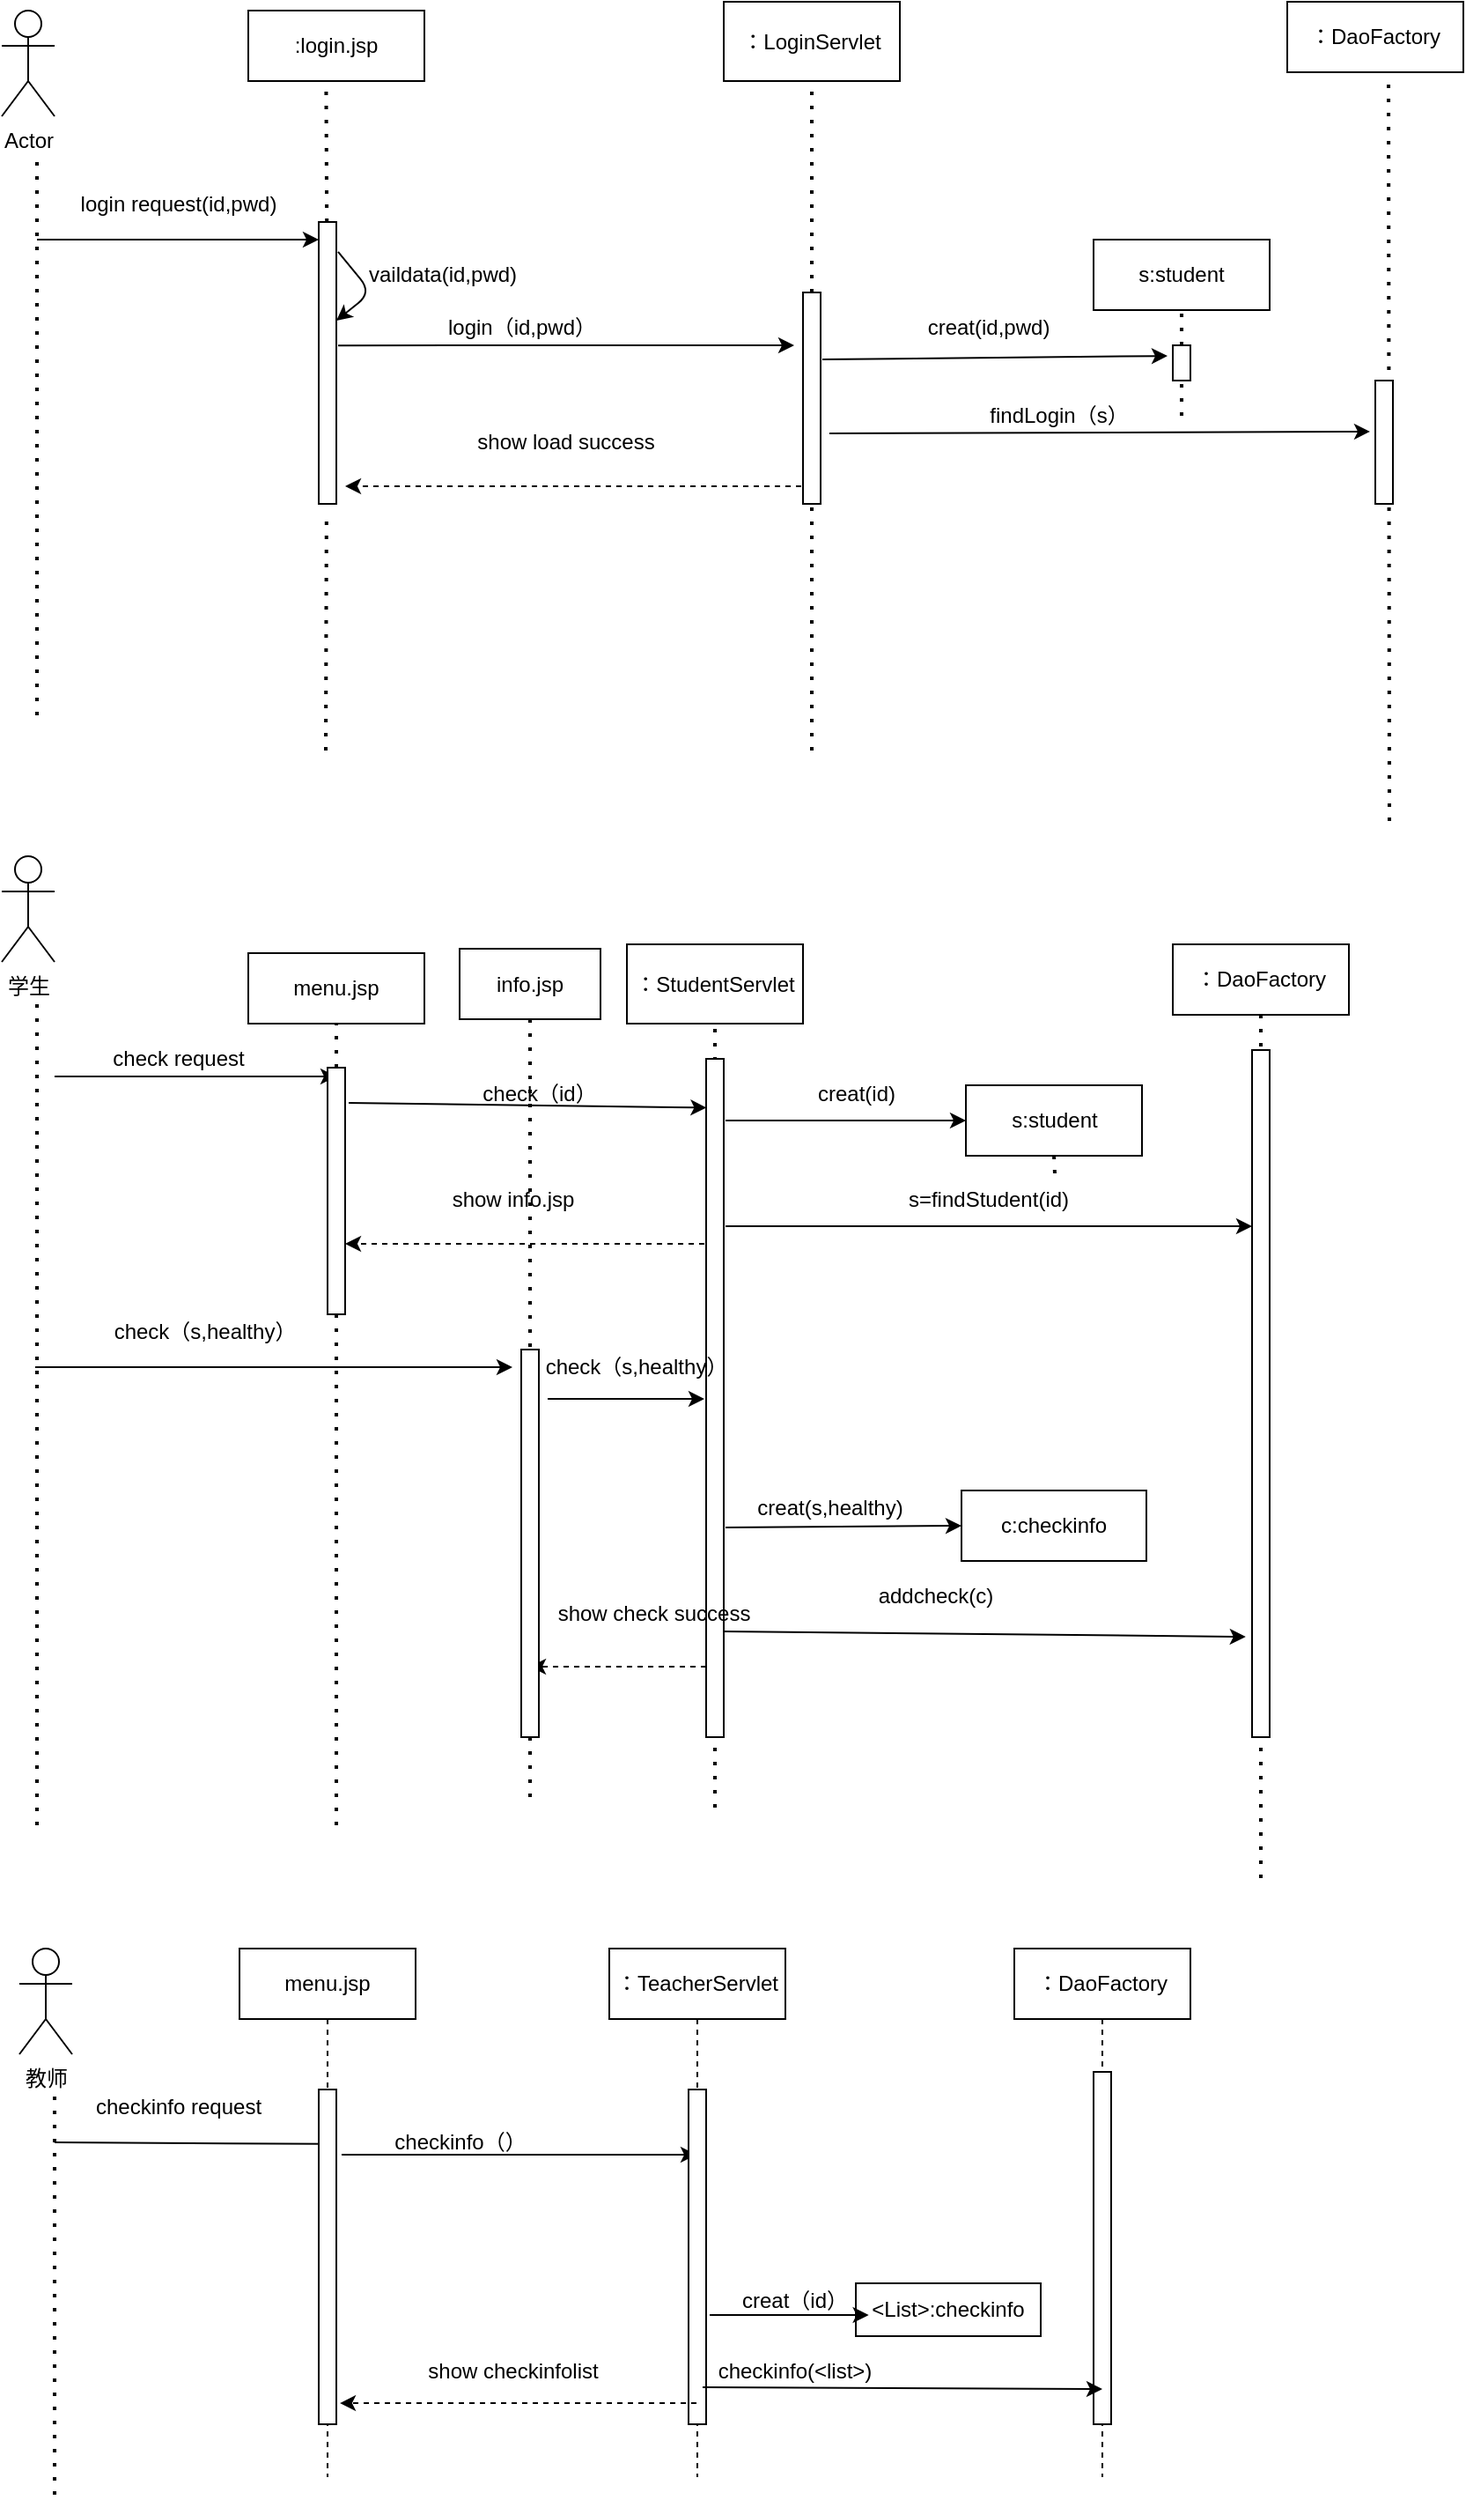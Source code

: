 <mxfile version="14.2.7" type="github"><diagram name="Page-1" id="9361dd3d-8414-5efd-6122-117bd74ce7a7"><mxGraphModel dx="2062" dy="832" grid="1" gridSize="10" guides="1" tooltips="1" connect="1" arrows="1" fold="1" page="0" pageScale="1.5" pageWidth="826" pageHeight="1169" background="#ffffff" math="0" shadow="0"><root><mxCell id="0"/><mxCell id="1" parent="0"/><mxCell id="mQt6qqOViQYC4M6WfHK7-89" value="Actor" style="shape=umlActor;verticalLabelPosition=bottom;verticalAlign=top;html=1;outlineConnect=0;" parent="1" vertex="1"><mxGeometry x="-60" y="110" width="30" height="60" as="geometry"/></mxCell><mxCell id="mQt6qqOViQYC4M6WfHK7-90" value=":login.jsp" style="rounded=0;whiteSpace=wrap;html=1;" parent="1" vertex="1"><mxGeometry x="80" y="110" width="100" height="40" as="geometry"/></mxCell><mxCell id="mQt6qqOViQYC4M6WfHK7-91" value="：LoginServlet" style="rounded=0;whiteSpace=wrap;html=1;" parent="1" vertex="1"><mxGeometry x="350" y="105" width="100" height="45" as="geometry"/></mxCell><mxCell id="mQt6qqOViQYC4M6WfHK7-93" value="：DaoFactory" style="rounded=0;whiteSpace=wrap;html=1;" parent="1" vertex="1"><mxGeometry x="670" y="105" width="100" height="40" as="geometry"/></mxCell><mxCell id="mQt6qqOViQYC4M6WfHK7-94" value="" style="endArrow=none;dashed=1;html=1;dashPattern=1 3;strokeWidth=2;" parent="1" edge="1"><mxGeometry width="50" height="50" relative="1" as="geometry"><mxPoint x="-40" y="510" as="sourcePoint"/><mxPoint x="-40" y="190" as="targetPoint"/></mxGeometry></mxCell><mxCell id="mQt6qqOViQYC4M6WfHK7-96" value="" style="endArrow=none;dashed=1;html=1;dashPattern=1 3;strokeWidth=2;entryX=0.442;entryY=1.05;entryDx=0;entryDy=0;entryPerimeter=0;" parent="1" source="mQt6qqOViQYC4M6WfHK7-123" target="mQt6qqOViQYC4M6WfHK7-90" edge="1"><mxGeometry width="50" height="50" relative="1" as="geometry"><mxPoint x="120" y="790" as="sourcePoint"/><mxPoint x="520" y="390" as="targetPoint"/></mxGeometry></mxCell><mxCell id="mQt6qqOViQYC4M6WfHK7-97" value="" style="endArrow=none;dashed=1;html=1;dashPattern=1 3;strokeWidth=2;entryX=0.5;entryY=1;entryDx=0;entryDy=0;" parent="1" source="mQt6qqOViQYC4M6WfHK7-126" target="mQt6qqOViQYC4M6WfHK7-91" edge="1"><mxGeometry width="50" height="50" relative="1" as="geometry"><mxPoint x="400" y="790" as="sourcePoint"/><mxPoint x="520" y="390" as="targetPoint"/></mxGeometry></mxCell><mxCell id="mQt6qqOViQYC4M6WfHK7-99" value="" style="endArrow=none;dashed=1;html=1;dashPattern=1 3;strokeWidth=2;entryX=0.575;entryY=1.083;entryDx=0;entryDy=0;entryPerimeter=0;" parent="1" target="mQt6qqOViQYC4M6WfHK7-93" edge="1"><mxGeometry width="50" height="50" relative="1" as="geometry"><mxPoint x="728" y="570" as="sourcePoint"/><mxPoint x="520" y="390" as="targetPoint"/></mxGeometry></mxCell><mxCell id="mQt6qqOViQYC4M6WfHK7-100" value="" style="endArrow=classic;html=1;" parent="1" edge="1"><mxGeometry width="50" height="50" relative="1" as="geometry"><mxPoint x="-40" y="240" as="sourcePoint"/><mxPoint x="120" y="240" as="targetPoint"/></mxGeometry></mxCell><mxCell id="mQt6qqOViQYC4M6WfHK7-101" value="login request(id,pwd)" style="text;html=1;align=center;verticalAlign=middle;resizable=0;points=[];autosize=1;" parent="1" vertex="1"><mxGeometry x="-25" y="210" width="130" height="20" as="geometry"/></mxCell><mxCell id="mQt6qqOViQYC4M6WfHK7-102" value="" style="endArrow=classic;html=1;entryX=1;entryY=0.35;entryDx=0;entryDy=0;entryPerimeter=0;exitX=1.1;exitY=0.106;exitDx=0;exitDy=0;exitPerimeter=0;" parent="1" source="mQt6qqOViQYC4M6WfHK7-123" target="mQt6qqOViQYC4M6WfHK7-123" edge="1"><mxGeometry width="50" height="50" relative="1" as="geometry"><mxPoint x="125" y="250" as="sourcePoint"/><mxPoint x="405" y="250" as="targetPoint"/><Array as="points"><mxPoint x="150" y="270"/></Array></mxGeometry></mxCell><mxCell id="mQt6qqOViQYC4M6WfHK7-106" value="" style="endArrow=classic;html=1;exitX=1.1;exitY=0.317;exitDx=0;exitDy=0;exitPerimeter=0;entryX=0.2;entryY=0.178;entryDx=0;entryDy=0;entryPerimeter=0;" parent="1" source="mQt6qqOViQYC4M6WfHK7-126" edge="1"><mxGeometry width="50" height="50" relative="1" as="geometry"><mxPoint x="400" y="300" as="sourcePoint"/><mxPoint x="602" y="306.02" as="targetPoint"/></mxGeometry></mxCell><mxCell id="mQt6qqOViQYC4M6WfHK7-108" value="creat(id,pwd)" style="text;html=1;align=center;verticalAlign=middle;resizable=0;points=[];autosize=1;" parent="1" vertex="1"><mxGeometry x="460" y="280" width="80" height="20" as="geometry"/></mxCell><mxCell id="mQt6qqOViQYC4M6WfHK7-110" value="" style="endArrow=classic;html=1;dashed=1;" parent="1" edge="1"><mxGeometry width="50" height="50" relative="1" as="geometry"><mxPoint x="400" y="380" as="sourcePoint"/><mxPoint x="135" y="380" as="targetPoint"/></mxGeometry></mxCell><mxCell id="mQt6qqOViQYC4M6WfHK7-112" value="show load success" style="text;html=1;align=center;verticalAlign=middle;resizable=0;points=[];autosize=1;" parent="1" vertex="1"><mxGeometry x="200" y="345" width="120" height="20" as="geometry"/></mxCell><mxCell id="mQt6qqOViQYC4M6WfHK7-113" value="" style="endArrow=classic;html=1;" parent="1" edge="1"><mxGeometry width="50" height="50" relative="1" as="geometry"><mxPoint x="-30" y="715" as="sourcePoint"/><mxPoint x="130" y="715" as="targetPoint"/></mxGeometry></mxCell><mxCell id="mQt6qqOViQYC4M6WfHK7-114" value="check request" style="text;html=1;align=center;verticalAlign=middle;resizable=0;points=[];autosize=1;" parent="1" vertex="1"><mxGeometry x="-5" y="695" width="90" height="20" as="geometry"/></mxCell><mxCell id="mQt6qqOViQYC4M6WfHK7-121" value="" style="endArrow=classic;html=1;dashed=1;" parent="1" edge="1"><mxGeometry width="50" height="50" relative="1" as="geometry"><mxPoint x="345" y="810" as="sourcePoint"/><mxPoint x="135" y="810" as="targetPoint"/></mxGeometry></mxCell><mxCell id="mQt6qqOViQYC4M6WfHK7-122" value="show info.jsp" style="text;html=1;align=center;verticalAlign=middle;resizable=0;points=[];autosize=1;" parent="1" vertex="1"><mxGeometry x="190" y="775" width="80" height="20" as="geometry"/></mxCell><mxCell id="mQt6qqOViQYC4M6WfHK7-123" value="" style="rounded=0;whiteSpace=wrap;html=1;" parent="1" vertex="1"><mxGeometry x="120" y="230" width="10" height="160" as="geometry"/></mxCell><mxCell id="mQt6qqOViQYC4M6WfHK7-124" value="" style="endArrow=none;dashed=1;html=1;dashPattern=1 3;strokeWidth=2;entryX=0.442;entryY=1.05;entryDx=0;entryDy=0;entryPerimeter=0;" parent="1" target="mQt6qqOViQYC4M6WfHK7-123" edge="1"><mxGeometry width="50" height="50" relative="1" as="geometry"><mxPoint x="124" y="530" as="sourcePoint"/><mxPoint x="123.04" y="173" as="targetPoint"/></mxGeometry></mxCell><mxCell id="mQt6qqOViQYC4M6WfHK7-126" value="" style="rounded=0;whiteSpace=wrap;html=1;" parent="1" vertex="1"><mxGeometry x="395" y="270" width="10" height="120" as="geometry"/></mxCell><mxCell id="mQt6qqOViQYC4M6WfHK7-127" value="" style="endArrow=none;dashed=1;html=1;dashPattern=1 3;strokeWidth=2;entryX=0.5;entryY=1;entryDx=0;entryDy=0;" parent="1" target="mQt6qqOViQYC4M6WfHK7-126" edge="1"><mxGeometry width="50" height="50" relative="1" as="geometry"><mxPoint x="400" y="530" as="sourcePoint"/><mxPoint x="400" y="155" as="targetPoint"/></mxGeometry></mxCell><mxCell id="sYo3G2CRYCBXgcYGtEB9-1" value="vaildata(id,pwd)" style="text;html=1;align=center;verticalAlign=middle;resizable=0;points=[];autosize=1;" parent="1" vertex="1"><mxGeometry x="140" y="250" width="100" height="20" as="geometry"/></mxCell><mxCell id="6HNqLcnaXFWSWInVASZA-1" value="" style="endArrow=classic;html=1;exitX=1.1;exitY=0.438;exitDx=0;exitDy=0;exitPerimeter=0;" parent="1" source="mQt6qqOViQYC4M6WfHK7-123" edge="1"><mxGeometry width="50" height="50" relative="1" as="geometry"><mxPoint x="490" y="500" as="sourcePoint"/><mxPoint x="390" y="300" as="targetPoint"/></mxGeometry></mxCell><mxCell id="6HNqLcnaXFWSWInVASZA-2" value="login（id,pwd）" style="text;html=1;align=center;verticalAlign=middle;resizable=0;points=[];autosize=1;" parent="1" vertex="1"><mxGeometry x="185" y="280" width="100" height="20" as="geometry"/></mxCell><mxCell id="6HNqLcnaXFWSWInVASZA-3" value="s:student" style="rounded=0;whiteSpace=wrap;html=1;" parent="1" vertex="1"><mxGeometry x="560" y="240" width="100" height="40" as="geometry"/></mxCell><mxCell id="6HNqLcnaXFWSWInVASZA-10" value="" style="endArrow=none;dashed=1;html=1;dashPattern=1 3;strokeWidth=2;entryX=0.5;entryY=1;entryDx=0;entryDy=0;" parent="1" source="6HNqLcnaXFWSWInVASZA-11" target="6HNqLcnaXFWSWInVASZA-3" edge="1"><mxGeometry width="50" height="50" relative="1" as="geometry"><mxPoint x="770" y="330" as="sourcePoint"/><mxPoint x="780" y="300" as="targetPoint"/></mxGeometry></mxCell><mxCell id="6HNqLcnaXFWSWInVASZA-11" value="" style="rounded=0;whiteSpace=wrap;html=1;" parent="1" vertex="1"><mxGeometry x="605" y="300" width="10" height="20" as="geometry"/></mxCell><mxCell id="6HNqLcnaXFWSWInVASZA-12" value="" style="endArrow=none;dashed=1;html=1;dashPattern=1 3;strokeWidth=2;entryX=0.5;entryY=1;entryDx=0;entryDy=0;" parent="1" target="6HNqLcnaXFWSWInVASZA-11" edge="1"><mxGeometry width="50" height="50" relative="1" as="geometry"><mxPoint x="610" y="340" as="sourcePoint"/><mxPoint x="770" y="290" as="targetPoint"/></mxGeometry></mxCell><mxCell id="JgbQFsIiQovVRDPR55BB-2" value="" style="endArrow=classic;html=1;entryX=0.021;entryY=0.072;entryDx=0;entryDy=0;entryPerimeter=0;" parent="1" target="Tq5dx7JwfgjTI1OsQHN2-11" edge="1"><mxGeometry width="50" height="50" relative="1" as="geometry"><mxPoint x="137" y="730" as="sourcePoint"/><mxPoint x="345" y="757" as="targetPoint"/></mxGeometry></mxCell><mxCell id="JgbQFsIiQovVRDPR55BB-3" value="check（id）" style="text;html=1;align=center;verticalAlign=middle;resizable=0;points=[];autosize=1;" parent="1" vertex="1"><mxGeometry x="205" y="715" width="80" height="20" as="geometry"/></mxCell><mxCell id="JgbQFsIiQovVRDPR55BB-11" value="menu.jsp" style="rounded=0;whiteSpace=wrap;html=1;" parent="1" vertex="1"><mxGeometry x="80" y="645" width="100" height="40" as="geometry"/></mxCell><mxCell id="JgbQFsIiQovVRDPR55BB-12" value="：StudentServlet" style="rounded=0;whiteSpace=wrap;html=1;" parent="1" vertex="1"><mxGeometry x="295" y="640" width="100" height="45" as="geometry"/></mxCell><mxCell id="JgbQFsIiQovVRDPR55BB-13" value="：DaoFactory" style="rounded=0;whiteSpace=wrap;html=1;" parent="1" vertex="1"><mxGeometry x="605" y="640" width="100" height="40" as="geometry"/></mxCell><mxCell id="Tq5dx7JwfgjTI1OsQHN2-4" value="findLogin（s）" style="text;html=1;align=center;verticalAlign=middle;resizable=0;points=[];autosize=1;" parent="1" vertex="1"><mxGeometry x="495" y="330" width="90" height="20" as="geometry"/></mxCell><mxCell id="Tq5dx7JwfgjTI1OsQHN2-5" value="学生" style="shape=umlActor;verticalLabelPosition=bottom;verticalAlign=top;html=1;outlineConnect=0;" parent="1" vertex="1"><mxGeometry x="-60" y="590" width="30" height="60" as="geometry"/></mxCell><mxCell id="Tq5dx7JwfgjTI1OsQHN2-6" value="" style="endArrow=none;dashed=1;html=1;dashPattern=1 3;strokeWidth=2;" parent="1" edge="1"><mxGeometry width="50" height="50" relative="1" as="geometry"><mxPoint x="-40" y="1140" as="sourcePoint"/><mxPoint x="-40" y="670" as="targetPoint"/></mxGeometry></mxCell><mxCell id="Tq5dx7JwfgjTI1OsQHN2-7" value="" style="endArrow=none;dashed=1;html=1;dashPattern=1 3;strokeWidth=2;entryX=0.5;entryY=1;entryDx=0;entryDy=0;" parent="1" source="mQt6qqOViQYC4M6WfHK7-130" target="JgbQFsIiQovVRDPR55BB-11" edge="1"><mxGeometry width="50" height="50" relative="1" as="geometry"><mxPoint x="130" y="1140" as="sourcePoint"/><mxPoint x="610" y="770" as="targetPoint"/></mxGeometry></mxCell><mxCell id="mQt6qqOViQYC4M6WfHK7-130" value="" style="rounded=0;whiteSpace=wrap;html=1;" parent="1" vertex="1"><mxGeometry x="125" y="710" width="10" height="140" as="geometry"/></mxCell><mxCell id="Tq5dx7JwfgjTI1OsQHN2-8" value="" style="endArrow=none;dashed=1;html=1;dashPattern=1 3;strokeWidth=2;entryX=0.5;entryY=1;entryDx=0;entryDy=0;" parent="1" target="mQt6qqOViQYC4M6WfHK7-130" edge="1"><mxGeometry width="50" height="50" relative="1" as="geometry"><mxPoint x="130" y="1140" as="sourcePoint"/><mxPoint x="130" y="685" as="targetPoint"/></mxGeometry></mxCell><mxCell id="Tq5dx7JwfgjTI1OsQHN2-10" value="" style="endArrow=none;dashed=1;html=1;dashPattern=1 3;strokeWidth=2;entryX=0.5;entryY=1;entryDx=0;entryDy=0;" parent="1" target="JgbQFsIiQovVRDPR55BB-12" edge="1"><mxGeometry width="50" height="50" relative="1" as="geometry"><mxPoint x="345" y="1130" as="sourcePoint"/><mxPoint x="610" y="760" as="targetPoint"/><Array as="points"/></mxGeometry></mxCell><mxCell id="Tq5dx7JwfgjTI1OsQHN2-11" value="" style="rounded=0;whiteSpace=wrap;html=1;" parent="1" vertex="1"><mxGeometry x="340" y="705" width="10" height="385" as="geometry"/></mxCell><mxCell id="Tq5dx7JwfgjTI1OsQHN2-12" value="" style="endArrow=classic;html=1;" parent="1" edge="1"><mxGeometry width="50" height="50" relative="1" as="geometry"><mxPoint x="-41" y="880" as="sourcePoint"/><mxPoint x="230" y="880" as="targetPoint"/></mxGeometry></mxCell><mxCell id="Tq5dx7JwfgjTI1OsQHN2-13" value="check（s,healthy）" style="text;html=1;align=center;verticalAlign=middle;resizable=0;points=[];autosize=1;" parent="1" vertex="1"><mxGeometry x="-5" y="850" width="120" height="20" as="geometry"/></mxCell><mxCell id="Tq5dx7JwfgjTI1OsQHN2-16" value="" style="endArrow=classic;html=1;" parent="1" edge="1"><mxGeometry width="50" height="50" relative="1" as="geometry"><mxPoint x="250" y="898" as="sourcePoint"/><mxPoint x="339" y="898" as="targetPoint"/></mxGeometry></mxCell><mxCell id="Tq5dx7JwfgjTI1OsQHN2-17" value="check（s,healthy）" style="text;html=1;align=center;verticalAlign=middle;resizable=0;points=[];autosize=1;" parent="1" vertex="1"><mxGeometry x="240" y="870" width="120" height="20" as="geometry"/></mxCell><mxCell id="Tq5dx7JwfgjTI1OsQHN2-18" value="" style="rounded=0;whiteSpace=wrap;html=1;" parent="1" vertex="1"><mxGeometry x="720" y="320" width="10" height="70" as="geometry"/></mxCell><mxCell id="Tq5dx7JwfgjTI1OsQHN2-20" value="" style="endArrow=classic;html=1;entryX=-0.3;entryY=0.414;entryDx=0;entryDy=0;entryPerimeter=0;" parent="1" target="Tq5dx7JwfgjTI1OsQHN2-18" edge="1"><mxGeometry width="50" height="50" relative="1" as="geometry"><mxPoint x="410" y="350" as="sourcePoint"/><mxPoint x="580" y="380" as="targetPoint"/></mxGeometry></mxCell><mxCell id="Tq5dx7JwfgjTI1OsQHN2-22" value="creat(id)" style="text;html=1;align=center;verticalAlign=middle;resizable=0;points=[];autosize=1;" parent="1" vertex="1"><mxGeometry x="395" y="715" width="60" height="20" as="geometry"/></mxCell><mxCell id="Tq5dx7JwfgjTI1OsQHN2-23" value="s:student" style="rounded=0;whiteSpace=wrap;html=1;" parent="1" vertex="1"><mxGeometry x="487.5" y="720" width="100" height="40" as="geometry"/></mxCell><mxCell id="Tq5dx7JwfgjTI1OsQHN2-26" value="" style="endArrow=classic;html=1;entryX=0;entryY=0.5;entryDx=0;entryDy=0;" parent="1" target="Tq5dx7JwfgjTI1OsQHN2-23" edge="1"><mxGeometry width="50" height="50" relative="1" as="geometry"><mxPoint x="351" y="740" as="sourcePoint"/><mxPoint x="530" y="768" as="targetPoint"/></mxGeometry></mxCell><mxCell id="Tq5dx7JwfgjTI1OsQHN2-28" value="" style="endArrow=classic;html=1;" parent="1" edge="1"><mxGeometry width="50" height="50" relative="1" as="geometry"><mxPoint x="351" y="800" as="sourcePoint"/><mxPoint x="650" y="800" as="targetPoint"/></mxGeometry></mxCell><mxCell id="Tq5dx7JwfgjTI1OsQHN2-29" value="" style="endArrow=none;dashed=1;html=1;dashPattern=1 3;strokeWidth=2;entryX=0.5;entryY=1;entryDx=0;entryDy=0;" parent="1" target="JgbQFsIiQovVRDPR55BB-13" edge="1"><mxGeometry width="50" height="50" relative="1" as="geometry"><mxPoint x="655" y="1170" as="sourcePoint"/><mxPoint x="640" y="830" as="targetPoint"/></mxGeometry></mxCell><mxCell id="Tq5dx7JwfgjTI1OsQHN2-30" value="" style="rounded=0;whiteSpace=wrap;html=1;" parent="1" vertex="1"><mxGeometry x="650" y="700" width="10" height="390" as="geometry"/></mxCell><mxCell id="Tq5dx7JwfgjTI1OsQHN2-31" value="s=findStudent(id)" style="text;html=1;align=center;verticalAlign=middle;resizable=0;points=[];autosize=1;" parent="1" vertex="1"><mxGeometry x="445" y="775" width="110" height="20" as="geometry"/></mxCell><mxCell id="Tq5dx7JwfgjTI1OsQHN2-33" value="" style="endArrow=classic;html=1;exitX=1.1;exitY=0.691;exitDx=0;exitDy=0;exitPerimeter=0;entryX=0;entryY=0.5;entryDx=0;entryDy=0;" parent="1" source="Tq5dx7JwfgjTI1OsQHN2-11" edge="1"><mxGeometry width="50" height="50" relative="1" as="geometry"><mxPoint x="590" y="910" as="sourcePoint"/><mxPoint x="485" y="970" as="targetPoint"/></mxGeometry></mxCell><mxCell id="Tq5dx7JwfgjTI1OsQHN2-34" value="c:checkinfo" style="rounded=0;whiteSpace=wrap;html=1;" parent="1" vertex="1"><mxGeometry x="485" y="950" width="105" height="40" as="geometry"/></mxCell><mxCell id="Tq5dx7JwfgjTI1OsQHN2-35" value="creat(s,healthy)" style="text;html=1;align=center;verticalAlign=middle;resizable=0;points=[];autosize=1;" parent="1" vertex="1"><mxGeometry x="360" y="950" width="100" height="20" as="geometry"/></mxCell><mxCell id="Tq5dx7JwfgjTI1OsQHN2-36" value="" style="endArrow=classic;html=1;exitX=1;exitY=0.844;exitDx=0;exitDy=0;exitPerimeter=0;entryX=-0.359;entryY=0.854;entryDx=0;entryDy=0;entryPerimeter=0;" parent="1" source="Tq5dx7JwfgjTI1OsQHN2-11" target="Tq5dx7JwfgjTI1OsQHN2-30" edge="1"><mxGeometry width="50" height="50" relative="1" as="geometry"><mxPoint x="590" y="810" as="sourcePoint"/><mxPoint x="640" y="760" as="targetPoint"/></mxGeometry></mxCell><mxCell id="Tq5dx7JwfgjTI1OsQHN2-37" value="addcheck(c)" style="text;html=1;align=center;verticalAlign=middle;resizable=0;points=[];autosize=1;" parent="1" vertex="1"><mxGeometry x="430" y="1000" width="80" height="20" as="geometry"/></mxCell><mxCell id="Tq5dx7JwfgjTI1OsQHN2-41" value="" style="endArrow=classic;html=1;dashed=1;" parent="1" edge="1"><mxGeometry width="50" height="50" relative="1" as="geometry"><mxPoint x="340" y="1050" as="sourcePoint"/><mxPoint x="240" y="1050" as="targetPoint"/></mxGeometry></mxCell><mxCell id="Tq5dx7JwfgjTI1OsQHN2-42" value="show check success" style="text;html=1;align=center;verticalAlign=middle;resizable=0;points=[];autosize=1;" parent="1" vertex="1"><mxGeometry x="250" y="1010" width="120" height="20" as="geometry"/></mxCell><mxCell id="Tq5dx7JwfgjTI1OsQHN2-43" value="教师" style="shape=umlActor;verticalLabelPosition=bottom;verticalAlign=top;html=1;outlineConnect=0;" parent="1" vertex="1"><mxGeometry x="-50" y="1210" width="30" height="60" as="geometry"/></mxCell><mxCell id="Tq5dx7JwfgjTI1OsQHN2-44" value="" style="endArrow=none;dashed=1;html=1;dashPattern=1 3;strokeWidth=2;" parent="1" edge="1"><mxGeometry width="50" height="50" relative="1" as="geometry"><mxPoint x="-30" y="1520" as="sourcePoint"/><mxPoint x="-30" y="1290" as="targetPoint"/></mxGeometry></mxCell><mxCell id="Tq5dx7JwfgjTI1OsQHN2-45" value="menu.jsp" style="shape=umlLifeline;perimeter=lifelinePerimeter;whiteSpace=wrap;html=1;container=1;collapsible=0;recursiveResize=0;outlineConnect=0;" parent="1" vertex="1"><mxGeometry x="75" y="1210" width="100" height="300" as="geometry"/></mxCell><mxCell id="Tq5dx7JwfgjTI1OsQHN2-46" value="：TeacherServlet" style="shape=umlLifeline;perimeter=lifelinePerimeter;whiteSpace=wrap;html=1;container=1;collapsible=0;recursiveResize=0;outlineConnect=0;" parent="1" vertex="1"><mxGeometry x="285" y="1210" width="100" height="300" as="geometry"/></mxCell><mxCell id="Tq5dx7JwfgjTI1OsQHN2-47" value="：DaoFactory" style="shape=umlLifeline;perimeter=lifelinePerimeter;whiteSpace=wrap;html=1;container=1;collapsible=0;recursiveResize=0;outlineConnect=0;" parent="1" vertex="1"><mxGeometry x="515" y="1210" width="100" height="300" as="geometry"/></mxCell><mxCell id="Tq5dx7JwfgjTI1OsQHN2-57" value="" style="rounded=0;whiteSpace=wrap;html=1;" parent="Tq5dx7JwfgjTI1OsQHN2-47" vertex="1"><mxGeometry x="45" y="70" width="10" height="200" as="geometry"/></mxCell><mxCell id="Tq5dx7JwfgjTI1OsQHN2-48" value="" style="endArrow=classic;html=1;entryX=1;entryY=0.163;entryDx=0;entryDy=0;entryPerimeter=0;" parent="1" target="Tq5dx7JwfgjTI1OsQHN2-49" edge="1"><mxGeometry width="50" height="50" relative="1" as="geometry"><mxPoint x="-30" y="1320" as="sourcePoint"/><mxPoint x="60" y="1390" as="targetPoint"/></mxGeometry></mxCell><mxCell id="Tq5dx7JwfgjTI1OsQHN2-49" value="" style="rounded=0;whiteSpace=wrap;html=1;" parent="1" vertex="1"><mxGeometry x="120" y="1290" width="10" height="190" as="geometry"/></mxCell><mxCell id="Tq5dx7JwfgjTI1OsQHN2-50" value="checkinfo request" style="text;html=1;align=center;verticalAlign=middle;resizable=0;points=[];autosize=1;" parent="1" vertex="1"><mxGeometry x="-15" y="1290" width="110" height="20" as="geometry"/></mxCell><mxCell id="Tq5dx7JwfgjTI1OsQHN2-51" value="" style="endArrow=classic;html=1;exitX=1.3;exitY=0.195;exitDx=0;exitDy=0;exitPerimeter=0;" parent="1" source="Tq5dx7JwfgjTI1OsQHN2-49" target="Tq5dx7JwfgjTI1OsQHN2-46" edge="1"><mxGeometry width="50" height="50" relative="1" as="geometry"><mxPoint x="590" y="1330" as="sourcePoint"/><mxPoint x="640" y="1280" as="targetPoint"/></mxGeometry></mxCell><mxCell id="Tq5dx7JwfgjTI1OsQHN2-52" value="" style="rounded=0;whiteSpace=wrap;html=1;" parent="1" vertex="1"><mxGeometry x="330" y="1290" width="10" height="190" as="geometry"/></mxCell><mxCell id="Tq5dx7JwfgjTI1OsQHN2-53" value="checkinfo（）" style="text;html=1;align=center;verticalAlign=middle;resizable=0;points=[];autosize=1;" parent="1" vertex="1"><mxGeometry x="155" y="1310" width="90" height="20" as="geometry"/></mxCell><mxCell id="Tq5dx7JwfgjTI1OsQHN2-58" value="&amp;lt;List&amp;gt;:checkinfo" style="rounded=0;whiteSpace=wrap;html=1;" parent="1" vertex="1"><mxGeometry x="425" y="1400" width="105" height="30" as="geometry"/></mxCell><mxCell id="Tq5dx7JwfgjTI1OsQHN2-59" value="creat（id）" style="text;html=1;align=center;verticalAlign=middle;resizable=0;points=[];autosize=1;" parent="1" vertex="1"><mxGeometry x="350" y="1400" width="80" height="20" as="geometry"/></mxCell><mxCell id="Tq5dx7JwfgjTI1OsQHN2-60" value="" style="endArrow=classic;html=1;exitX=1.2;exitY=0.674;exitDx=0;exitDy=0;exitPerimeter=0;entryX=1.029;entryY=0.9;entryDx=0;entryDy=0;entryPerimeter=0;" parent="1" source="Tq5dx7JwfgjTI1OsQHN2-52" target="Tq5dx7JwfgjTI1OsQHN2-59" edge="1"><mxGeometry width="50" height="50" relative="1" as="geometry"><mxPoint x="335" y="1395" as="sourcePoint"/><mxPoint x="440" y="1423" as="targetPoint"/></mxGeometry></mxCell><mxCell id="Tq5dx7JwfgjTI1OsQHN2-61" value="" style="endArrow=classic;html=1;exitX=-0.02;exitY=0.95;exitDx=0;exitDy=0;exitPerimeter=0;" parent="1" source="Tq5dx7JwfgjTI1OsQHN2-62" edge="1"><mxGeometry width="50" height="50" relative="1" as="geometry"><mxPoint x="590" y="1230" as="sourcePoint"/><mxPoint x="565" y="1460" as="targetPoint"/></mxGeometry></mxCell><mxCell id="Tq5dx7JwfgjTI1OsQHN2-62" value="checkinfo(&amp;lt;list&amp;gt;)" style="text;html=1;align=center;verticalAlign=middle;resizable=0;points=[];autosize=1;" parent="1" vertex="1"><mxGeometry x="340" y="1440" width="100" height="20" as="geometry"/></mxCell><mxCell id="Tq5dx7JwfgjTI1OsQHN2-63" value="" style="endArrow=classic;html=1;dashed=1;entryX=1.2;entryY=0.937;entryDx=0;entryDy=0;entryPerimeter=0;" parent="1" source="Tq5dx7JwfgjTI1OsQHN2-46" target="Tq5dx7JwfgjTI1OsQHN2-49" edge="1"><mxGeometry width="50" height="50" relative="1" as="geometry"><mxPoint x="290" y="1470" as="sourcePoint"/><mxPoint x="140" y="1470" as="targetPoint"/></mxGeometry></mxCell><mxCell id="Tq5dx7JwfgjTI1OsQHN2-64" value="show checkinfolist" style="text;html=1;align=center;verticalAlign=middle;resizable=0;points=[];autosize=1;" parent="1" vertex="1"><mxGeometry x="175" y="1440" width="110" height="20" as="geometry"/></mxCell><mxCell id="8eZYomh5ILZ3pRBhPKSv-4" value="info.jsp" style="rounded=0;whiteSpace=wrap;html=1;" parent="1" vertex="1"><mxGeometry x="200" y="642.5" width="80" height="40" as="geometry"/></mxCell><mxCell id="8eZYomh5ILZ3pRBhPKSv-5" value="" style="endArrow=none;dashed=1;html=1;dashPattern=1 3;strokeWidth=2;exitX=0.5;exitY=1;exitDx=0;exitDy=0;" parent="1" source="8eZYomh5ILZ3pRBhPKSv-8" edge="1"><mxGeometry width="50" height="50" relative="1" as="geometry"><mxPoint x="240" y="1110" as="sourcePoint"/><mxPoint x="240" y="1125.0" as="targetPoint"/></mxGeometry></mxCell><mxCell id="8eZYomh5ILZ3pRBhPKSv-8" value="" style="rounded=0;whiteSpace=wrap;html=1;" parent="1" vertex="1"><mxGeometry x="235" y="870" width="10" height="220" as="geometry"/></mxCell><mxCell id="8eZYomh5ILZ3pRBhPKSv-9" value="" style="endArrow=none;dashed=1;html=1;dashPattern=1 3;strokeWidth=2;exitX=0.5;exitY=1;exitDx=0;exitDy=0;" parent="1" source="8eZYomh5ILZ3pRBhPKSv-4" target="8eZYomh5ILZ3pRBhPKSv-8" edge="1"><mxGeometry width="50" height="50" relative="1" as="geometry"><mxPoint x="240" y="685" as="sourcePoint"/><mxPoint x="240" y="1125.0" as="targetPoint"/></mxGeometry></mxCell><mxCell id="nYhEi5PXYQgxpPZeeddb-1" value="" style="endArrow=none;dashed=1;html=1;dashPattern=1 3;strokeWidth=2;entryX=0.5;entryY=1;entryDx=0;entryDy=0;" parent="1" target="Tq5dx7JwfgjTI1OsQHN2-23" edge="1"><mxGeometry width="50" height="50" relative="1" as="geometry"><mxPoint x="538" y="770" as="sourcePoint"/><mxPoint x="380" y="890" as="targetPoint"/></mxGeometry></mxCell></root></mxGraphModel></diagram></mxfile>